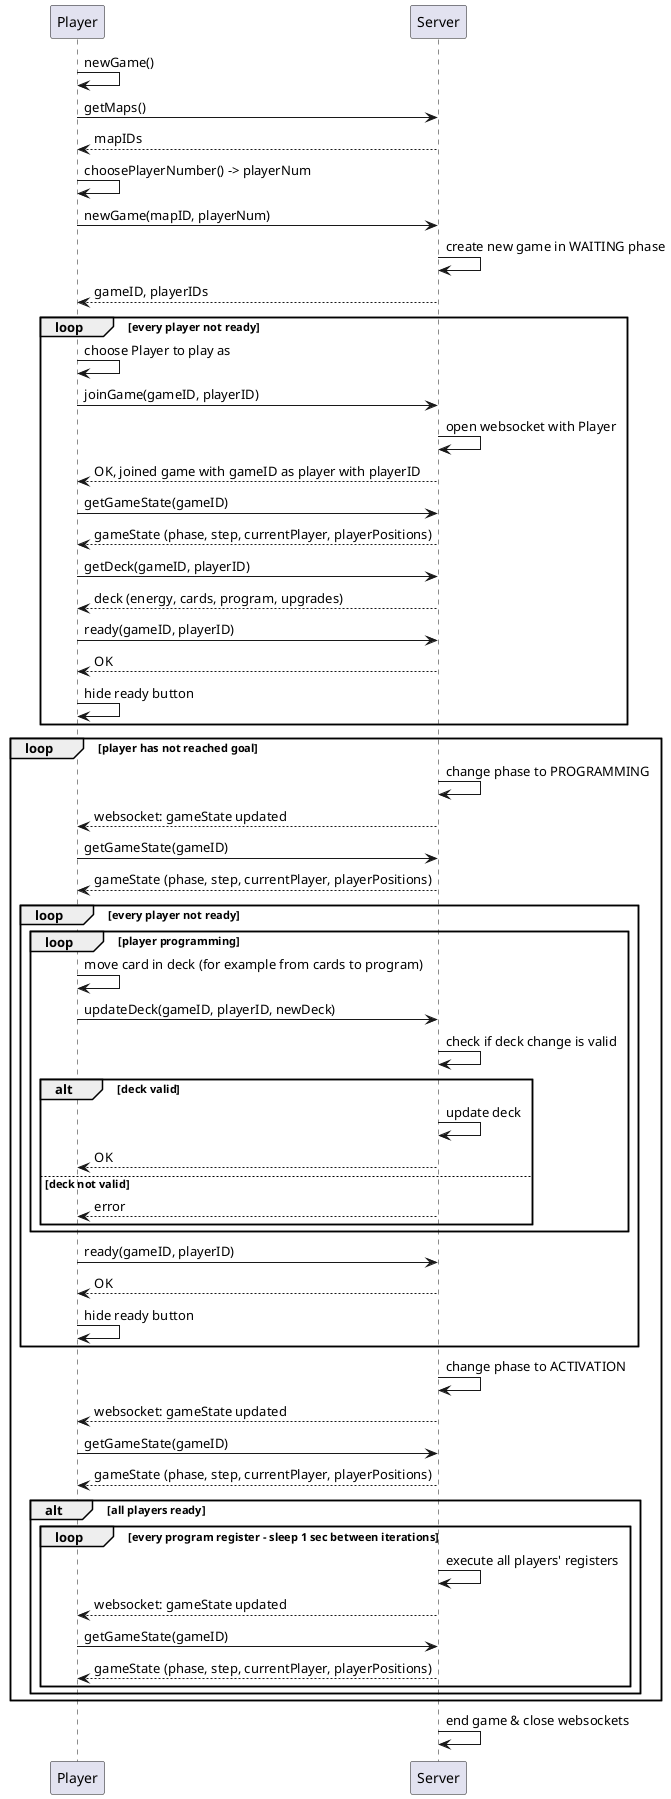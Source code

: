 @startuml
'https://plantuml.com/sequence-diagram

Player -> Player: newGame()
Player -> Server: getMaps()
Server --> Player: mapIDs
Player -> Player: choosePlayerNumber() -> playerNum
Player -> Server: newGame(mapID, playerNum)
Server -> Server: create new game in WAITING phase
Server --> Player: gameID, playerIDs

loop every player not ready
    Player -> Player: choose Player to play as
    Player -> Server: joinGame(gameID, playerID)
    Server -> Server: open websocket with Player
    Server --> Player: OK, joined game with gameID as player with playerID
    Player -> Server: getGameState(gameID)
    Server --> Player: gameState (phase, step, currentPlayer, playerPositions)
    Player -> Server: getDeck(gameID, playerID)
    Server --> Player: deck (energy, cards, program, upgrades)
    Player -> Server: ready(gameID, playerID)
    Server --> Player: OK
    Player -> Player: hide ready button
end

loop player has not reached goal
    Server -> Server: change phase to PROGRAMMING
    Server --> Player: websocket: gameState updated
    Player -> Server: getGameState(gameID)
    Server --> Player: gameState (phase, step, currentPlayer, playerPositions)

    loop every player not ready
        loop player programming
            Player -> Player: move card in deck (for example from cards to program)
            Player -> Server: updateDeck(gameID, playerID, newDeck)
            Server -> Server: check if deck change is valid
            alt deck valid
                Server -> Server: update deck
                Server --> Player: OK
            else deck not valid
                Server --> Player: error
            end
        end
        Player -> Server: ready(gameID, playerID)
        Server --> Player: OK
        Player -> Player: hide ready button
    end

    Server -> Server: change phase to ACTIVATION
    Server --> Player: websocket: gameState updated
    Player -> Server: getGameState(gameID)
    Server --> Player: gameState (phase, step, currentPlayer, playerPositions)

    alt all players ready
        loop every program register - sleep 1 sec between iterations
            Server -> Server: execute all players' registers
            Server --> Player: websocket: gameState updated
            Player -> Server: getGameState(gameID)
            Server --> Player: gameState (phase, step, currentPlayer, playerPositions)
        end
    end
end

Server -> Server: end game & close websockets

@enduml